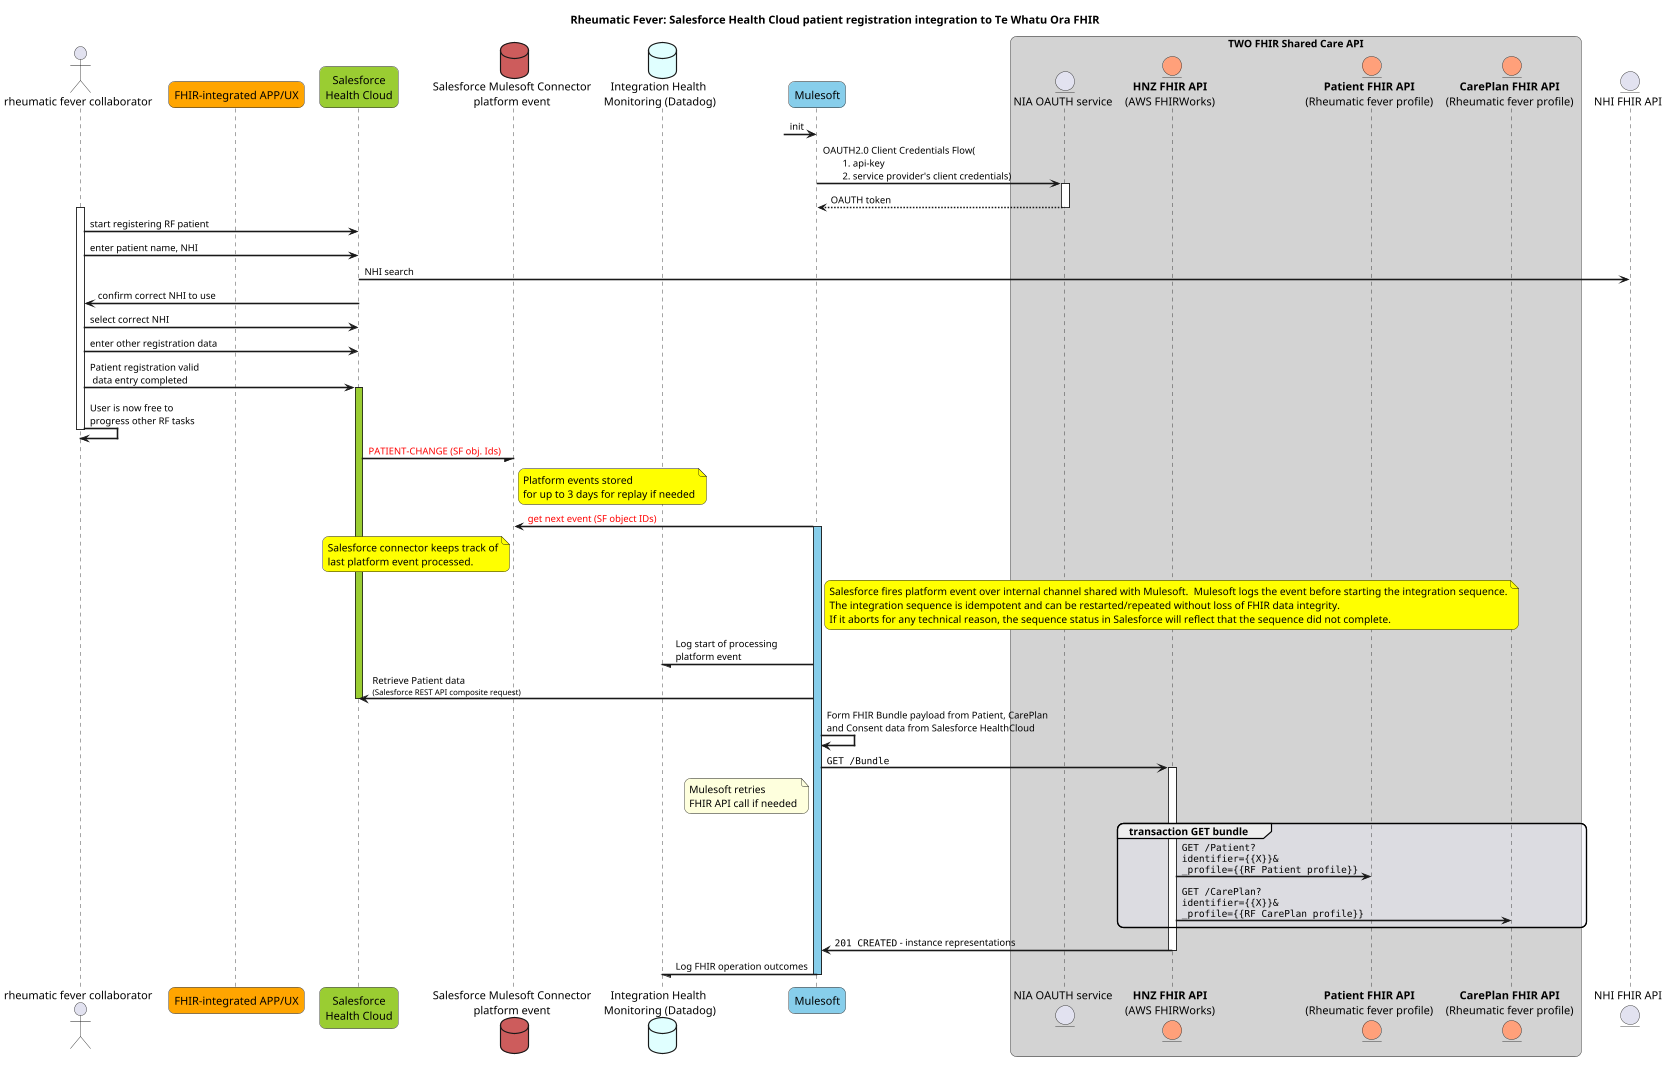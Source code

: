 @startuml seq-SF-to-FHIR-integration


autonumber "<b> 00"

skinparam ArrowFontSize 16
skinparam BoxPadding 10
skinparam dpi 400
skinparam MaxMessageSize 350
skinparam NoteFontSize 13
skinparam ParticipantPadding 5
skinparam responseMessageBelowArrow true
skinparam roundcorner 15
skinparam sequenceArrowThickness 2
skinparam SequenceMessageAlignment left
skinparam ArrowFontSize 12
skinparam sequenceStyle uml2
skinparam sequencegroupfontsize 14
' semi-transparent sequence groups!
' see https://sarafian.github.io/tips/2021/03/11/plantuml-tips-tricks-1.html#:~:text=responseMessageBelowArrow-,Semi,-transparent%20group%20backgrounds
skinparam SequenceGroupBodyBackgroundColor #EEEEFF50


scale max 400 width


'' ** page 1
title "Rheumatic Fever: Salesforce Health Cloud patient registration integration to Te Whatu Ora FHIR"

actor "rheumatic fever collaborator" as USER
participant "FHIR-integrated APP/UX" as APIC #Orange

participant "Salesforce\nHealth Cloud" as OLLIE #YellowGreen
database "Salesforce Mulesoft Connector\nplatform event" as SHIFTER #IndianRed
database "Integration Health \nMonitoring (Datadog)" as WATCHDOG #LightCyan
participant "Mulesoft" as TILLY #SkyBlue

box "TWO FHIR Shared Care API" #LightGrey
  entity "NIA OAUTH service" as WICKET
  entity "**HNZ FHIR API**\n(AWS FHIRWorks)" as FHIR #LightSalmon
  entity "**Patient FHIR API**\n(Rheumatic fever profile)" as PATIENT #LightSalmon
  entity "**CarePlan FHIR API**\n(Rheumatic fever profile)" as CAREPLAN #LightSalmon
end box

entity "NHI FHIR API" as NHI

autonumber stop

?-> TILLY: init
TILLY -> WICKET++: OAUTH2.0 Client Credentials Flow(\n\t1. api-key\n\t2. service provider's client credentials) 
return OAUTH token

activate USER
USER -> OLLIE: start registering RF patient 
USER -> OLLIE: enter patient name, NHI 
OLLIE -> NHI: NHI search
OLLIE -> USER: confirm correct NHI to use
USER -> OLLIE: select correct NHI
USER -> OLLIE: enter other registration data
USER -> OLLIE++ #YellowGreen: Patient registration valid\n data entry completed

USER -> USER:  User is now free to \nprogress other RF tasks
deactivate USER

OLLIE -/ SHIFTER #IndianRed: <color:red>PATIENT-CHANGE (SF obj. Ids)
note right of SHIFTER #Yellow: Platform events stored \nfor up to 3 days for replay if needed
TILLY -> SHIFTER #SkyBlue: <color:red>get next event (SF object IDs)
activate TILLY #SkyBlue

note left of SHIFTER #Yellow
  Salesforce connector keeps track of
  last platform event processed. 
endnote

note right of TILLY #Yellow
  Salesforce fires platform event over internal channel shared with Mulesoft.  Mulesoft logs the event before starting the integration sequence.
  The integration sequence is idempotent and can be restarted/repeated without loss of FHIR data integrity.
  If it aborts for any technical reason, the sequence status in Salesforce will reflect that the sequence did not complete. 
endnote
TILLY -/ WATCHDOG: Log start of processing \nplatform event

TILLY -> OLLIE: Retrieve Patient data \n<size:10>(Salesforce REST API composite request)
deactivate OLLIE
'TILLY -> FHIR++: ""GET /Patient?""\n""identifier=https://standards.digital.health.nz/ns/nhi-id|{{NHI}}&""\n""_profile={{RF Patient profile}}""

TILLY -> TILLY: Form FHIR Bundle payload from Patient, CarePlan \nand Consent data from Salesforce HealthCloud
TILLY -> FHIR++: ""GET /Bundle""
note left of TILLY: Mulesoft retries \nFHIR API call if needed
group transaction GET bundle
  FHIR -> PATIENT: ""GET /Patient?""\n""identifier={{X}}&""\n""_profile={{RF Patient profile}}""
  FHIR -> CAREPLAN: ""GET /CarePlan?""\n""identifier={{X}}&""\n""_profile={{RF CarePlan profile}}""
end

FHIR -> TILLY--: ""201 CREATED"" - instance representations 
TILLY -/ WATCHDOG: Log FHIR operation outcomes

'  TILLY -/ WATCHDOG: Log irrecoverable FHIR operation error  

deactivate TILLY 

' *******************
' ** page 2
'newpage Rheumatic Fever: HNZ FHIR updates to Salesforce Health Cloud

@enduml
